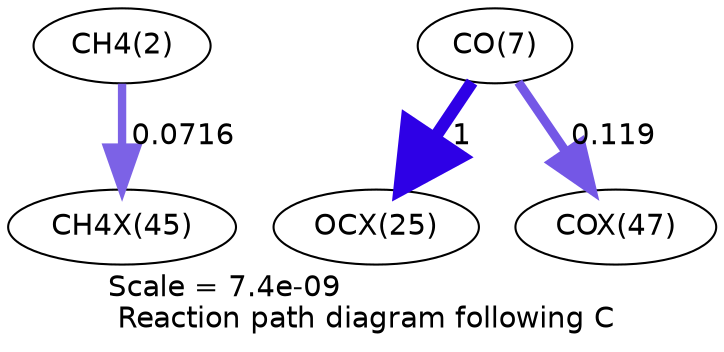 digraph reaction_paths {
center=1;
s4 -> s100[fontname="Helvetica", penwidth=4.01, arrowsize=2, color="0.7, 0.572, 0.9"
, label=" 0.0716"];
s9 -> s96[fontname="Helvetica", penwidth=6, arrowsize=3, color="0.7, 1.5, 0.9"
, label=" 1"];
s9 -> s102[fontname="Helvetica", penwidth=4.39, arrowsize=2.2, color="0.7, 0.619, 0.9"
, label=" 0.119"];
s4 [ fontname="Helvetica", label="CH4(2)"];
s9 [ fontname="Helvetica", label="CO(7)"];
s96 [ fontname="Helvetica", label="OCX(25)"];
s100 [ fontname="Helvetica", label="CH4X(45)"];
s102 [ fontname="Helvetica", label="COX(47)"];
 label = "Scale = 7.4e-09\l Reaction path diagram following C";
 fontname = "Helvetica";
}
